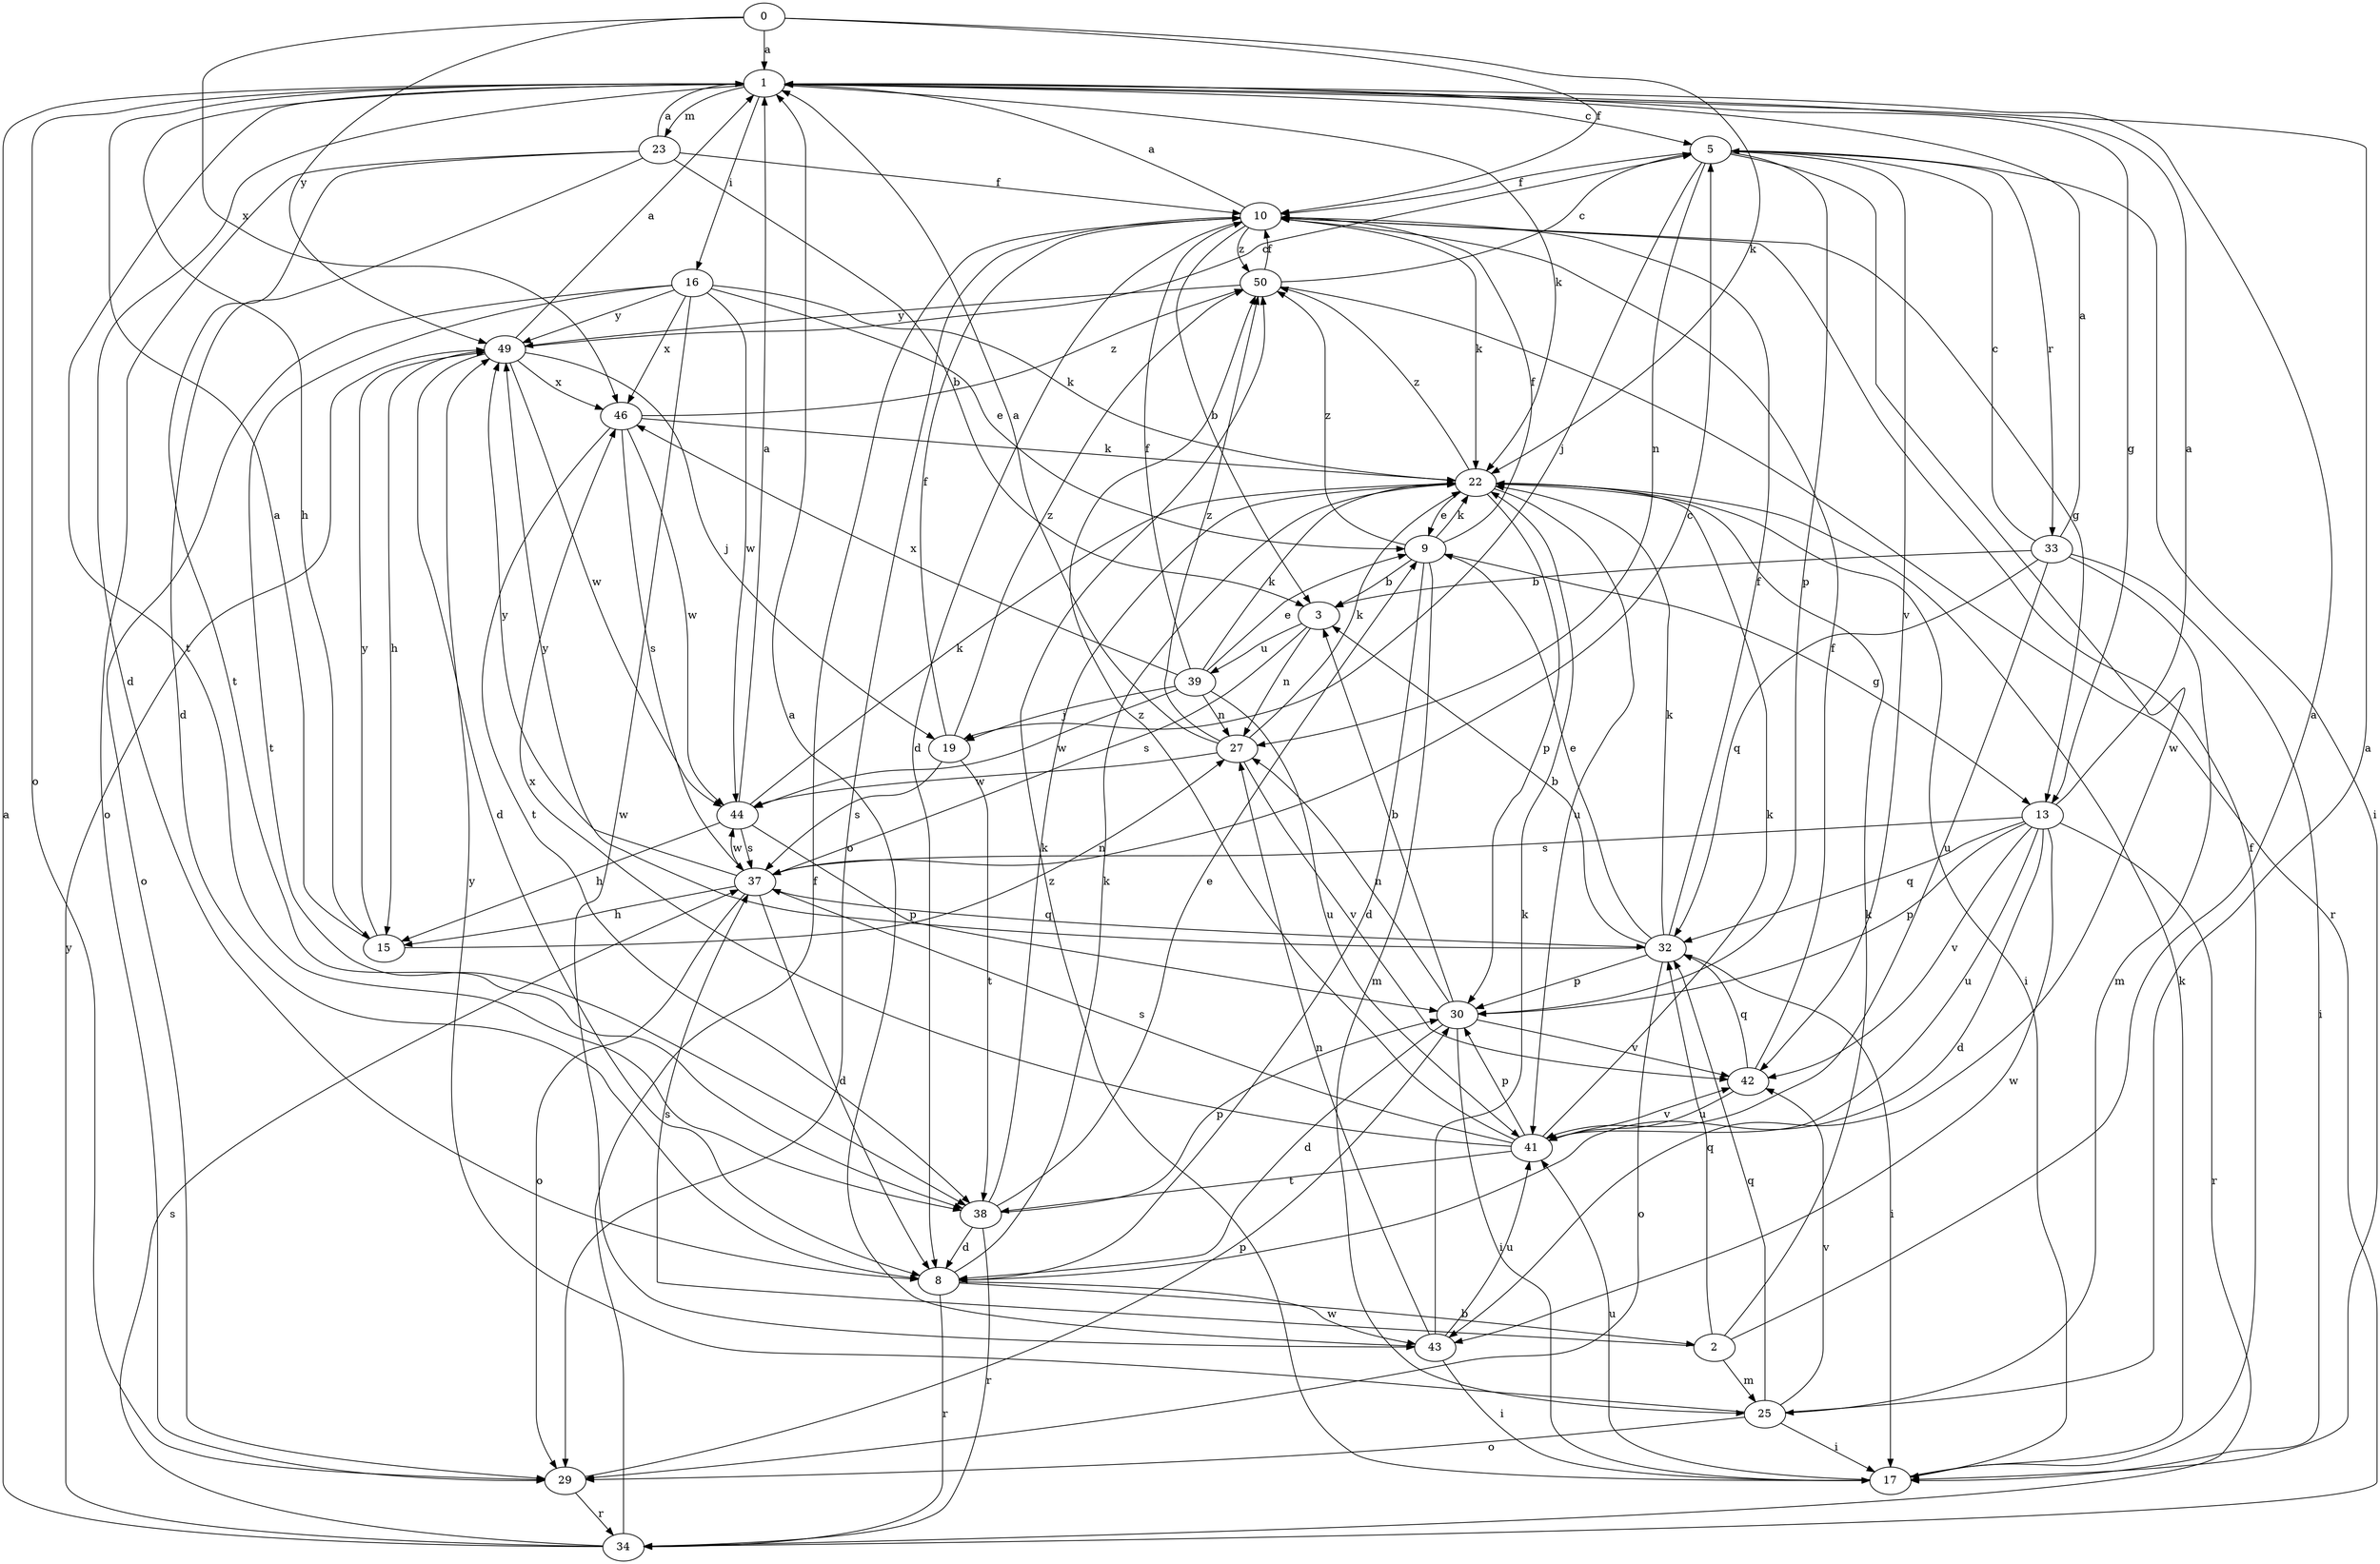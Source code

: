 strict digraph  {
0;
1;
2;
3;
5;
8;
9;
10;
13;
15;
16;
17;
19;
22;
23;
25;
27;
29;
30;
32;
33;
34;
37;
38;
39;
41;
42;
43;
44;
46;
49;
50;
0 -> 1  [label=a];
0 -> 10  [label=f];
0 -> 22  [label=k];
0 -> 46  [label=x];
0 -> 49  [label=y];
1 -> 5  [label=c];
1 -> 8  [label=d];
1 -> 13  [label=g];
1 -> 15  [label=h];
1 -> 16  [label=i];
1 -> 22  [label=k];
1 -> 23  [label=m];
1 -> 29  [label=o];
1 -> 38  [label=t];
2 -> 1  [label=a];
2 -> 22  [label=k];
2 -> 25  [label=m];
2 -> 32  [label=q];
2 -> 37  [label=s];
3 -> 27  [label=n];
3 -> 37  [label=s];
3 -> 39  [label=u];
5 -> 10  [label=f];
5 -> 17  [label=i];
5 -> 19  [label=j];
5 -> 27  [label=n];
5 -> 30  [label=p];
5 -> 33  [label=r];
5 -> 42  [label=v];
5 -> 43  [label=w];
8 -> 2  [label=b];
8 -> 22  [label=k];
8 -> 34  [label=r];
8 -> 43  [label=w];
9 -> 3  [label=b];
9 -> 8  [label=d];
9 -> 10  [label=f];
9 -> 13  [label=g];
9 -> 22  [label=k];
9 -> 25  [label=m];
9 -> 50  [label=z];
10 -> 1  [label=a];
10 -> 3  [label=b];
10 -> 8  [label=d];
10 -> 13  [label=g];
10 -> 22  [label=k];
10 -> 29  [label=o];
10 -> 50  [label=z];
13 -> 1  [label=a];
13 -> 8  [label=d];
13 -> 30  [label=p];
13 -> 32  [label=q];
13 -> 34  [label=r];
13 -> 37  [label=s];
13 -> 41  [label=u];
13 -> 42  [label=v];
13 -> 43  [label=w];
15 -> 1  [label=a];
15 -> 27  [label=n];
15 -> 49  [label=y];
16 -> 9  [label=e];
16 -> 22  [label=k];
16 -> 29  [label=o];
16 -> 38  [label=t];
16 -> 43  [label=w];
16 -> 44  [label=w];
16 -> 46  [label=x];
16 -> 49  [label=y];
17 -> 10  [label=f];
17 -> 22  [label=k];
17 -> 41  [label=u];
17 -> 50  [label=z];
19 -> 10  [label=f];
19 -> 37  [label=s];
19 -> 38  [label=t];
19 -> 50  [label=z];
22 -> 9  [label=e];
22 -> 17  [label=i];
22 -> 30  [label=p];
22 -> 41  [label=u];
22 -> 50  [label=z];
23 -> 1  [label=a];
23 -> 3  [label=b];
23 -> 8  [label=d];
23 -> 10  [label=f];
23 -> 29  [label=o];
23 -> 38  [label=t];
25 -> 1  [label=a];
25 -> 17  [label=i];
25 -> 29  [label=o];
25 -> 32  [label=q];
25 -> 42  [label=v];
25 -> 49  [label=y];
27 -> 1  [label=a];
27 -> 22  [label=k];
27 -> 42  [label=v];
27 -> 44  [label=w];
27 -> 50  [label=z];
29 -> 30  [label=p];
29 -> 34  [label=r];
30 -> 3  [label=b];
30 -> 8  [label=d];
30 -> 17  [label=i];
30 -> 27  [label=n];
30 -> 42  [label=v];
32 -> 3  [label=b];
32 -> 9  [label=e];
32 -> 10  [label=f];
32 -> 17  [label=i];
32 -> 22  [label=k];
32 -> 29  [label=o];
32 -> 30  [label=p];
32 -> 49  [label=y];
33 -> 1  [label=a];
33 -> 3  [label=b];
33 -> 5  [label=c];
33 -> 17  [label=i];
33 -> 25  [label=m];
33 -> 32  [label=q];
33 -> 41  [label=u];
34 -> 1  [label=a];
34 -> 10  [label=f];
34 -> 37  [label=s];
34 -> 49  [label=y];
37 -> 5  [label=c];
37 -> 8  [label=d];
37 -> 15  [label=h];
37 -> 29  [label=o];
37 -> 32  [label=q];
37 -> 44  [label=w];
37 -> 49  [label=y];
38 -> 8  [label=d];
38 -> 9  [label=e];
38 -> 22  [label=k];
38 -> 30  [label=p];
38 -> 34  [label=r];
39 -> 9  [label=e];
39 -> 10  [label=f];
39 -> 19  [label=j];
39 -> 22  [label=k];
39 -> 27  [label=n];
39 -> 41  [label=u];
39 -> 44  [label=w];
39 -> 46  [label=x];
41 -> 22  [label=k];
41 -> 30  [label=p];
41 -> 37  [label=s];
41 -> 38  [label=t];
41 -> 42  [label=v];
41 -> 46  [label=x];
41 -> 50  [label=z];
42 -> 10  [label=f];
42 -> 32  [label=q];
42 -> 41  [label=u];
43 -> 1  [label=a];
43 -> 17  [label=i];
43 -> 22  [label=k];
43 -> 27  [label=n];
43 -> 41  [label=u];
44 -> 1  [label=a];
44 -> 15  [label=h];
44 -> 22  [label=k];
44 -> 30  [label=p];
44 -> 37  [label=s];
46 -> 22  [label=k];
46 -> 37  [label=s];
46 -> 38  [label=t];
46 -> 44  [label=w];
46 -> 50  [label=z];
49 -> 1  [label=a];
49 -> 5  [label=c];
49 -> 8  [label=d];
49 -> 15  [label=h];
49 -> 19  [label=j];
49 -> 44  [label=w];
49 -> 46  [label=x];
50 -> 5  [label=c];
50 -> 10  [label=f];
50 -> 34  [label=r];
50 -> 49  [label=y];
}
